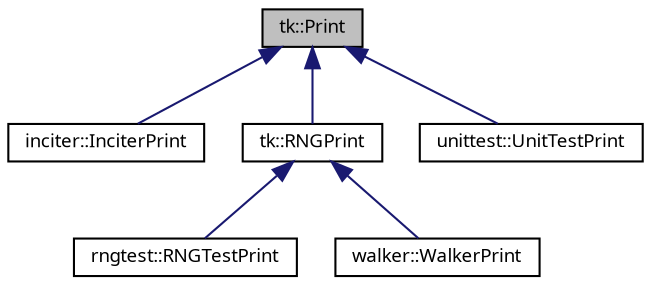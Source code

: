 digraph "tk::Print"
{
 // INTERACTIVE_SVG=YES
  bgcolor="transparent";
  edge [fontname="sans-serif",fontsize="9",labelfontname="sans-serif",labelfontsize="9"];
  node [fontname="sans-serif",fontsize="9",shape=record];
  Node1 [label="tk::Print",height=0.2,width=0.4,color="black", fillcolor="grey75", style="filled", fontcolor="black"];
  Node1 -> Node2 [dir="back",color="midnightblue",fontsize="9",style="solid",fontname="sans-serif"];
  Node2 [label="inciter::InciterPrint",height=0.2,width=0.4,color="black",URL="$classinciter_1_1_inciter_print.html",tooltip="InciterPrint : tk::Print. "];
  Node1 -> Node3 [dir="back",color="midnightblue",fontsize="9",style="solid",fontname="sans-serif"];
  Node3 [label="tk::RNGPrint",height=0.2,width=0.4,color="black",URL="$classtk_1_1_r_n_g_print.html",tooltip="RNGPrint : Print. "];
  Node3 -> Node4 [dir="back",color="midnightblue",fontsize="9",style="solid",fontname="sans-serif"];
  Node4 [label="rngtest::RNGTestPrint",height=0.2,width=0.4,color="black",URL="$classrngtest_1_1_r_n_g_test_print.html",tooltip="RNGTestPrint : tk::RNGPrint. "];
  Node3 -> Node5 [dir="back",color="midnightblue",fontsize="9",style="solid",fontname="sans-serif"];
  Node5 [label="walker::WalkerPrint",height=0.2,width=0.4,color="black",URL="$classwalker_1_1_walker_print.html",tooltip="WalkerPrint : tk::RNGPrint. "];
  Node1 -> Node6 [dir="back",color="midnightblue",fontsize="9",style="solid",fontname="sans-serif"];
  Node6 [label="unittest::UnitTestPrint",height=0.2,width=0.4,color="black",URL="$classunittest_1_1_unit_test_print.html",tooltip="UnitTestPrint : tk::Print. "];
}
